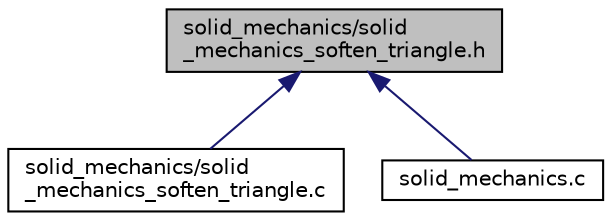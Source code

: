digraph "solid_mechanics/solid_mechanics_soften_triangle.h"
{
 // LATEX_PDF_SIZE
  edge [fontname="Helvetica",fontsize="10",labelfontname="Helvetica",labelfontsize="10"];
  node [fontname="Helvetica",fontsize="10",shape=record];
  Node1 [label="solid_mechanics/solid\l_mechanics_soften_triangle.h",height=0.2,width=0.4,color="black", fillcolor="grey75", style="filled", fontcolor="black",tooltip=" "];
  Node1 -> Node2 [dir="back",color="midnightblue",fontsize="10",style="solid",fontname="Helvetica"];
  Node2 [label="solid_mechanics/solid\l_mechanics_soften_triangle.c",height=0.2,width=0.4,color="black", fillcolor="white", style="filled",URL="$solid__mechanics__soften__triangle_8c.html",tooltip=" "];
  Node1 -> Node3 [dir="back",color="midnightblue",fontsize="10",style="solid",fontname="Helvetica"];
  Node3 [label="solid_mechanics.c",height=0.2,width=0.4,color="black", fillcolor="white", style="filled",URL="$solid__mechanics_8c.html",tooltip=" "];
}
